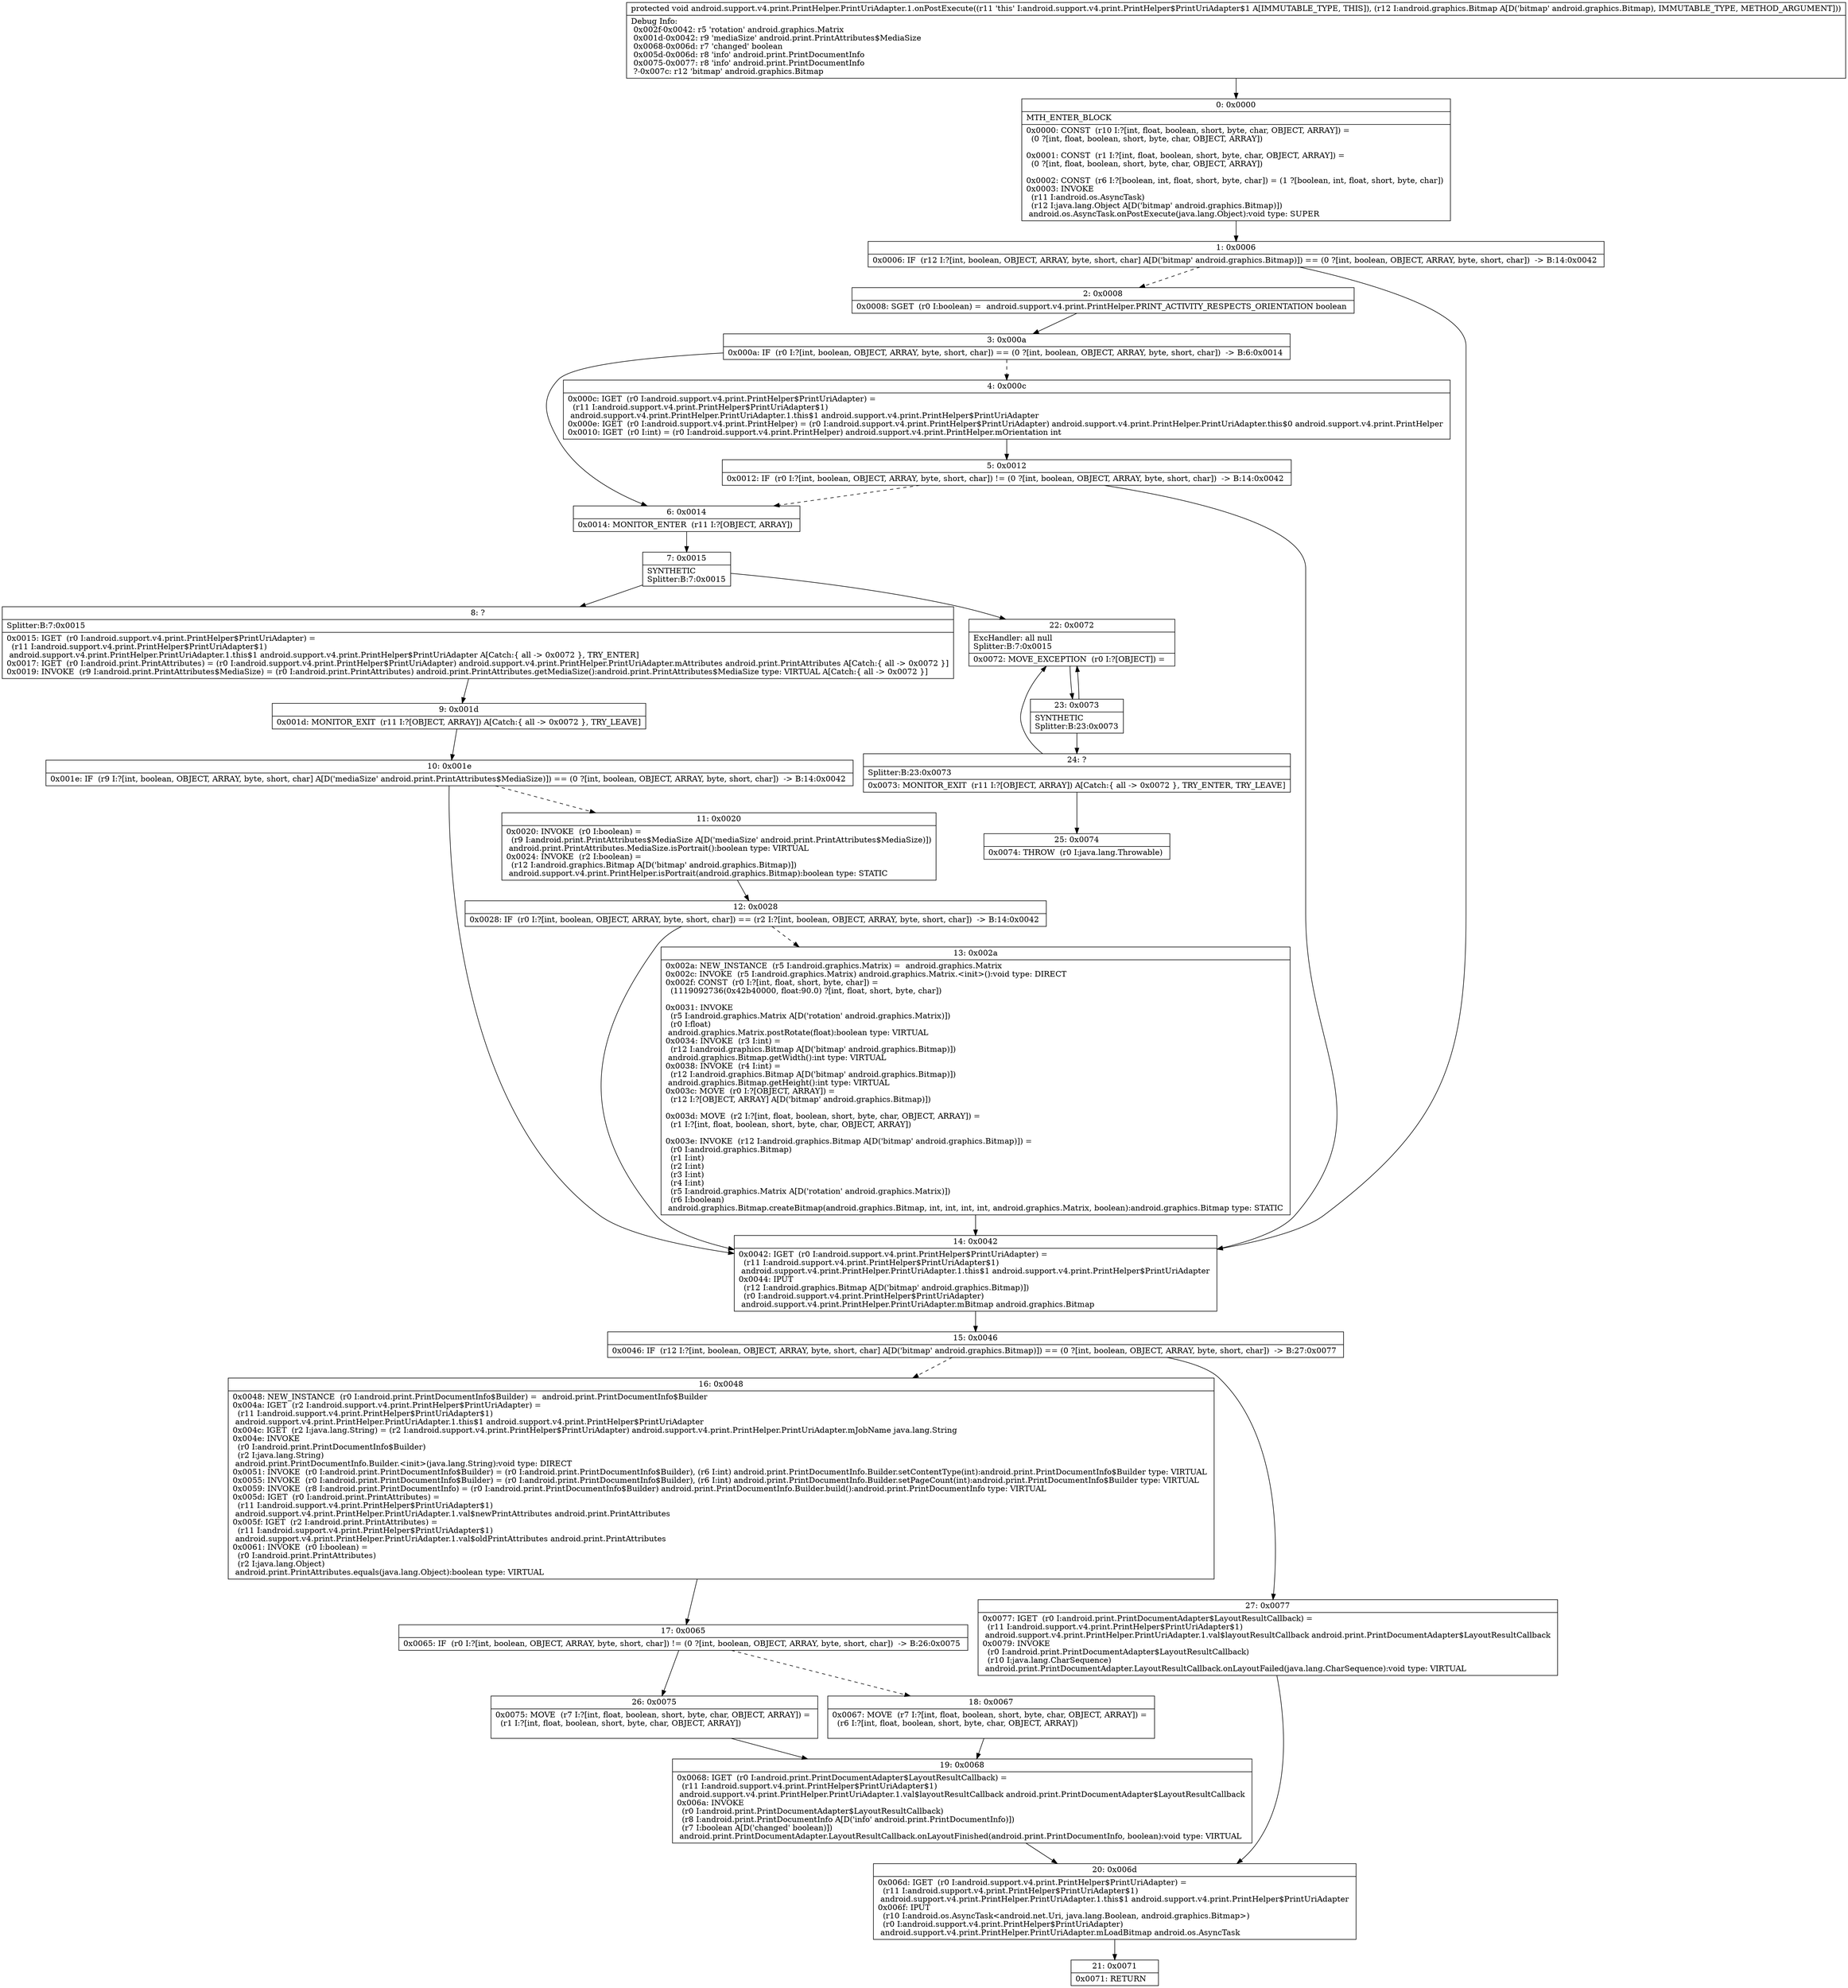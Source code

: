 digraph "CFG forandroid.support.v4.print.PrintHelper.PrintUriAdapter.1.onPostExecute(Landroid\/graphics\/Bitmap;)V" {
Node_0 [shape=record,label="{0\:\ 0x0000|MTH_ENTER_BLOCK\l|0x0000: CONST  (r10 I:?[int, float, boolean, short, byte, char, OBJECT, ARRAY]) = \l  (0 ?[int, float, boolean, short, byte, char, OBJECT, ARRAY])\l \l0x0001: CONST  (r1 I:?[int, float, boolean, short, byte, char, OBJECT, ARRAY]) = \l  (0 ?[int, float, boolean, short, byte, char, OBJECT, ARRAY])\l \l0x0002: CONST  (r6 I:?[boolean, int, float, short, byte, char]) = (1 ?[boolean, int, float, short, byte, char]) \l0x0003: INVOKE  \l  (r11 I:android.os.AsyncTask)\l  (r12 I:java.lang.Object A[D('bitmap' android.graphics.Bitmap)])\l android.os.AsyncTask.onPostExecute(java.lang.Object):void type: SUPER \l}"];
Node_1 [shape=record,label="{1\:\ 0x0006|0x0006: IF  (r12 I:?[int, boolean, OBJECT, ARRAY, byte, short, char] A[D('bitmap' android.graphics.Bitmap)]) == (0 ?[int, boolean, OBJECT, ARRAY, byte, short, char])  \-\> B:14:0x0042 \l}"];
Node_2 [shape=record,label="{2\:\ 0x0008|0x0008: SGET  (r0 I:boolean) =  android.support.v4.print.PrintHelper.PRINT_ACTIVITY_RESPECTS_ORIENTATION boolean \l}"];
Node_3 [shape=record,label="{3\:\ 0x000a|0x000a: IF  (r0 I:?[int, boolean, OBJECT, ARRAY, byte, short, char]) == (0 ?[int, boolean, OBJECT, ARRAY, byte, short, char])  \-\> B:6:0x0014 \l}"];
Node_4 [shape=record,label="{4\:\ 0x000c|0x000c: IGET  (r0 I:android.support.v4.print.PrintHelper$PrintUriAdapter) = \l  (r11 I:android.support.v4.print.PrintHelper$PrintUriAdapter$1)\l android.support.v4.print.PrintHelper.PrintUriAdapter.1.this$1 android.support.v4.print.PrintHelper$PrintUriAdapter \l0x000e: IGET  (r0 I:android.support.v4.print.PrintHelper) = (r0 I:android.support.v4.print.PrintHelper$PrintUriAdapter) android.support.v4.print.PrintHelper.PrintUriAdapter.this$0 android.support.v4.print.PrintHelper \l0x0010: IGET  (r0 I:int) = (r0 I:android.support.v4.print.PrintHelper) android.support.v4.print.PrintHelper.mOrientation int \l}"];
Node_5 [shape=record,label="{5\:\ 0x0012|0x0012: IF  (r0 I:?[int, boolean, OBJECT, ARRAY, byte, short, char]) != (0 ?[int, boolean, OBJECT, ARRAY, byte, short, char])  \-\> B:14:0x0042 \l}"];
Node_6 [shape=record,label="{6\:\ 0x0014|0x0014: MONITOR_ENTER  (r11 I:?[OBJECT, ARRAY]) \l}"];
Node_7 [shape=record,label="{7\:\ 0x0015|SYNTHETIC\lSplitter:B:7:0x0015\l}"];
Node_8 [shape=record,label="{8\:\ ?|Splitter:B:7:0x0015\l|0x0015: IGET  (r0 I:android.support.v4.print.PrintHelper$PrintUriAdapter) = \l  (r11 I:android.support.v4.print.PrintHelper$PrintUriAdapter$1)\l android.support.v4.print.PrintHelper.PrintUriAdapter.1.this$1 android.support.v4.print.PrintHelper$PrintUriAdapter A[Catch:\{ all \-\> 0x0072 \}, TRY_ENTER]\l0x0017: IGET  (r0 I:android.print.PrintAttributes) = (r0 I:android.support.v4.print.PrintHelper$PrintUriAdapter) android.support.v4.print.PrintHelper.PrintUriAdapter.mAttributes android.print.PrintAttributes A[Catch:\{ all \-\> 0x0072 \}]\l0x0019: INVOKE  (r9 I:android.print.PrintAttributes$MediaSize) = (r0 I:android.print.PrintAttributes) android.print.PrintAttributes.getMediaSize():android.print.PrintAttributes$MediaSize type: VIRTUAL A[Catch:\{ all \-\> 0x0072 \}]\l}"];
Node_9 [shape=record,label="{9\:\ 0x001d|0x001d: MONITOR_EXIT  (r11 I:?[OBJECT, ARRAY]) A[Catch:\{ all \-\> 0x0072 \}, TRY_LEAVE]\l}"];
Node_10 [shape=record,label="{10\:\ 0x001e|0x001e: IF  (r9 I:?[int, boolean, OBJECT, ARRAY, byte, short, char] A[D('mediaSize' android.print.PrintAttributes$MediaSize)]) == (0 ?[int, boolean, OBJECT, ARRAY, byte, short, char])  \-\> B:14:0x0042 \l}"];
Node_11 [shape=record,label="{11\:\ 0x0020|0x0020: INVOKE  (r0 I:boolean) = \l  (r9 I:android.print.PrintAttributes$MediaSize A[D('mediaSize' android.print.PrintAttributes$MediaSize)])\l android.print.PrintAttributes.MediaSize.isPortrait():boolean type: VIRTUAL \l0x0024: INVOKE  (r2 I:boolean) = \l  (r12 I:android.graphics.Bitmap A[D('bitmap' android.graphics.Bitmap)])\l android.support.v4.print.PrintHelper.isPortrait(android.graphics.Bitmap):boolean type: STATIC \l}"];
Node_12 [shape=record,label="{12\:\ 0x0028|0x0028: IF  (r0 I:?[int, boolean, OBJECT, ARRAY, byte, short, char]) == (r2 I:?[int, boolean, OBJECT, ARRAY, byte, short, char])  \-\> B:14:0x0042 \l}"];
Node_13 [shape=record,label="{13\:\ 0x002a|0x002a: NEW_INSTANCE  (r5 I:android.graphics.Matrix) =  android.graphics.Matrix \l0x002c: INVOKE  (r5 I:android.graphics.Matrix) android.graphics.Matrix.\<init\>():void type: DIRECT \l0x002f: CONST  (r0 I:?[int, float, short, byte, char]) = \l  (1119092736(0x42b40000, float:90.0) ?[int, float, short, byte, char])\l \l0x0031: INVOKE  \l  (r5 I:android.graphics.Matrix A[D('rotation' android.graphics.Matrix)])\l  (r0 I:float)\l android.graphics.Matrix.postRotate(float):boolean type: VIRTUAL \l0x0034: INVOKE  (r3 I:int) = \l  (r12 I:android.graphics.Bitmap A[D('bitmap' android.graphics.Bitmap)])\l android.graphics.Bitmap.getWidth():int type: VIRTUAL \l0x0038: INVOKE  (r4 I:int) = \l  (r12 I:android.graphics.Bitmap A[D('bitmap' android.graphics.Bitmap)])\l android.graphics.Bitmap.getHeight():int type: VIRTUAL \l0x003c: MOVE  (r0 I:?[OBJECT, ARRAY]) = \l  (r12 I:?[OBJECT, ARRAY] A[D('bitmap' android.graphics.Bitmap)])\l \l0x003d: MOVE  (r2 I:?[int, float, boolean, short, byte, char, OBJECT, ARRAY]) = \l  (r1 I:?[int, float, boolean, short, byte, char, OBJECT, ARRAY])\l \l0x003e: INVOKE  (r12 I:android.graphics.Bitmap A[D('bitmap' android.graphics.Bitmap)]) = \l  (r0 I:android.graphics.Bitmap)\l  (r1 I:int)\l  (r2 I:int)\l  (r3 I:int)\l  (r4 I:int)\l  (r5 I:android.graphics.Matrix A[D('rotation' android.graphics.Matrix)])\l  (r6 I:boolean)\l android.graphics.Bitmap.createBitmap(android.graphics.Bitmap, int, int, int, int, android.graphics.Matrix, boolean):android.graphics.Bitmap type: STATIC \l}"];
Node_14 [shape=record,label="{14\:\ 0x0042|0x0042: IGET  (r0 I:android.support.v4.print.PrintHelper$PrintUriAdapter) = \l  (r11 I:android.support.v4.print.PrintHelper$PrintUriAdapter$1)\l android.support.v4.print.PrintHelper.PrintUriAdapter.1.this$1 android.support.v4.print.PrintHelper$PrintUriAdapter \l0x0044: IPUT  \l  (r12 I:android.graphics.Bitmap A[D('bitmap' android.graphics.Bitmap)])\l  (r0 I:android.support.v4.print.PrintHelper$PrintUriAdapter)\l android.support.v4.print.PrintHelper.PrintUriAdapter.mBitmap android.graphics.Bitmap \l}"];
Node_15 [shape=record,label="{15\:\ 0x0046|0x0046: IF  (r12 I:?[int, boolean, OBJECT, ARRAY, byte, short, char] A[D('bitmap' android.graphics.Bitmap)]) == (0 ?[int, boolean, OBJECT, ARRAY, byte, short, char])  \-\> B:27:0x0077 \l}"];
Node_16 [shape=record,label="{16\:\ 0x0048|0x0048: NEW_INSTANCE  (r0 I:android.print.PrintDocumentInfo$Builder) =  android.print.PrintDocumentInfo$Builder \l0x004a: IGET  (r2 I:android.support.v4.print.PrintHelper$PrintUriAdapter) = \l  (r11 I:android.support.v4.print.PrintHelper$PrintUriAdapter$1)\l android.support.v4.print.PrintHelper.PrintUriAdapter.1.this$1 android.support.v4.print.PrintHelper$PrintUriAdapter \l0x004c: IGET  (r2 I:java.lang.String) = (r2 I:android.support.v4.print.PrintHelper$PrintUriAdapter) android.support.v4.print.PrintHelper.PrintUriAdapter.mJobName java.lang.String \l0x004e: INVOKE  \l  (r0 I:android.print.PrintDocumentInfo$Builder)\l  (r2 I:java.lang.String)\l android.print.PrintDocumentInfo.Builder.\<init\>(java.lang.String):void type: DIRECT \l0x0051: INVOKE  (r0 I:android.print.PrintDocumentInfo$Builder) = (r0 I:android.print.PrintDocumentInfo$Builder), (r6 I:int) android.print.PrintDocumentInfo.Builder.setContentType(int):android.print.PrintDocumentInfo$Builder type: VIRTUAL \l0x0055: INVOKE  (r0 I:android.print.PrintDocumentInfo$Builder) = (r0 I:android.print.PrintDocumentInfo$Builder), (r6 I:int) android.print.PrintDocumentInfo.Builder.setPageCount(int):android.print.PrintDocumentInfo$Builder type: VIRTUAL \l0x0059: INVOKE  (r8 I:android.print.PrintDocumentInfo) = (r0 I:android.print.PrintDocumentInfo$Builder) android.print.PrintDocumentInfo.Builder.build():android.print.PrintDocumentInfo type: VIRTUAL \l0x005d: IGET  (r0 I:android.print.PrintAttributes) = \l  (r11 I:android.support.v4.print.PrintHelper$PrintUriAdapter$1)\l android.support.v4.print.PrintHelper.PrintUriAdapter.1.val$newPrintAttributes android.print.PrintAttributes \l0x005f: IGET  (r2 I:android.print.PrintAttributes) = \l  (r11 I:android.support.v4.print.PrintHelper$PrintUriAdapter$1)\l android.support.v4.print.PrintHelper.PrintUriAdapter.1.val$oldPrintAttributes android.print.PrintAttributes \l0x0061: INVOKE  (r0 I:boolean) = \l  (r0 I:android.print.PrintAttributes)\l  (r2 I:java.lang.Object)\l android.print.PrintAttributes.equals(java.lang.Object):boolean type: VIRTUAL \l}"];
Node_17 [shape=record,label="{17\:\ 0x0065|0x0065: IF  (r0 I:?[int, boolean, OBJECT, ARRAY, byte, short, char]) != (0 ?[int, boolean, OBJECT, ARRAY, byte, short, char])  \-\> B:26:0x0075 \l}"];
Node_18 [shape=record,label="{18\:\ 0x0067|0x0067: MOVE  (r7 I:?[int, float, boolean, short, byte, char, OBJECT, ARRAY]) = \l  (r6 I:?[int, float, boolean, short, byte, char, OBJECT, ARRAY])\l \l}"];
Node_19 [shape=record,label="{19\:\ 0x0068|0x0068: IGET  (r0 I:android.print.PrintDocumentAdapter$LayoutResultCallback) = \l  (r11 I:android.support.v4.print.PrintHelper$PrintUriAdapter$1)\l android.support.v4.print.PrintHelper.PrintUriAdapter.1.val$layoutResultCallback android.print.PrintDocumentAdapter$LayoutResultCallback \l0x006a: INVOKE  \l  (r0 I:android.print.PrintDocumentAdapter$LayoutResultCallback)\l  (r8 I:android.print.PrintDocumentInfo A[D('info' android.print.PrintDocumentInfo)])\l  (r7 I:boolean A[D('changed' boolean)])\l android.print.PrintDocumentAdapter.LayoutResultCallback.onLayoutFinished(android.print.PrintDocumentInfo, boolean):void type: VIRTUAL \l}"];
Node_20 [shape=record,label="{20\:\ 0x006d|0x006d: IGET  (r0 I:android.support.v4.print.PrintHelper$PrintUriAdapter) = \l  (r11 I:android.support.v4.print.PrintHelper$PrintUriAdapter$1)\l android.support.v4.print.PrintHelper.PrintUriAdapter.1.this$1 android.support.v4.print.PrintHelper$PrintUriAdapter \l0x006f: IPUT  \l  (r10 I:android.os.AsyncTask\<android.net.Uri, java.lang.Boolean, android.graphics.Bitmap\>)\l  (r0 I:android.support.v4.print.PrintHelper$PrintUriAdapter)\l android.support.v4.print.PrintHelper.PrintUriAdapter.mLoadBitmap android.os.AsyncTask \l}"];
Node_21 [shape=record,label="{21\:\ 0x0071|0x0071: RETURN   \l}"];
Node_22 [shape=record,label="{22\:\ 0x0072|ExcHandler: all null\lSplitter:B:7:0x0015\l|0x0072: MOVE_EXCEPTION  (r0 I:?[OBJECT]) =  \l}"];
Node_23 [shape=record,label="{23\:\ 0x0073|SYNTHETIC\lSplitter:B:23:0x0073\l}"];
Node_24 [shape=record,label="{24\:\ ?|Splitter:B:23:0x0073\l|0x0073: MONITOR_EXIT  (r11 I:?[OBJECT, ARRAY]) A[Catch:\{ all \-\> 0x0072 \}, TRY_ENTER, TRY_LEAVE]\l}"];
Node_25 [shape=record,label="{25\:\ 0x0074|0x0074: THROW  (r0 I:java.lang.Throwable) \l}"];
Node_26 [shape=record,label="{26\:\ 0x0075|0x0075: MOVE  (r7 I:?[int, float, boolean, short, byte, char, OBJECT, ARRAY]) = \l  (r1 I:?[int, float, boolean, short, byte, char, OBJECT, ARRAY])\l \l}"];
Node_27 [shape=record,label="{27\:\ 0x0077|0x0077: IGET  (r0 I:android.print.PrintDocumentAdapter$LayoutResultCallback) = \l  (r11 I:android.support.v4.print.PrintHelper$PrintUriAdapter$1)\l android.support.v4.print.PrintHelper.PrintUriAdapter.1.val$layoutResultCallback android.print.PrintDocumentAdapter$LayoutResultCallback \l0x0079: INVOKE  \l  (r0 I:android.print.PrintDocumentAdapter$LayoutResultCallback)\l  (r10 I:java.lang.CharSequence)\l android.print.PrintDocumentAdapter.LayoutResultCallback.onLayoutFailed(java.lang.CharSequence):void type: VIRTUAL \l}"];
MethodNode[shape=record,label="{protected void android.support.v4.print.PrintHelper.PrintUriAdapter.1.onPostExecute((r11 'this' I:android.support.v4.print.PrintHelper$PrintUriAdapter$1 A[IMMUTABLE_TYPE, THIS]), (r12 I:android.graphics.Bitmap A[D('bitmap' android.graphics.Bitmap), IMMUTABLE_TYPE, METHOD_ARGUMENT]))  | Debug Info:\l  0x002f\-0x0042: r5 'rotation' android.graphics.Matrix\l  0x001d\-0x0042: r9 'mediaSize' android.print.PrintAttributes$MediaSize\l  0x0068\-0x006d: r7 'changed' boolean\l  0x005d\-0x006d: r8 'info' android.print.PrintDocumentInfo\l  0x0075\-0x0077: r8 'info' android.print.PrintDocumentInfo\l  ?\-0x007c: r12 'bitmap' android.graphics.Bitmap\l}"];
MethodNode -> Node_0;
Node_0 -> Node_1;
Node_1 -> Node_2[style=dashed];
Node_1 -> Node_14;
Node_2 -> Node_3;
Node_3 -> Node_4[style=dashed];
Node_3 -> Node_6;
Node_4 -> Node_5;
Node_5 -> Node_6[style=dashed];
Node_5 -> Node_14;
Node_6 -> Node_7;
Node_7 -> Node_8;
Node_7 -> Node_22;
Node_8 -> Node_9;
Node_9 -> Node_10;
Node_10 -> Node_11[style=dashed];
Node_10 -> Node_14;
Node_11 -> Node_12;
Node_12 -> Node_13[style=dashed];
Node_12 -> Node_14;
Node_13 -> Node_14;
Node_14 -> Node_15;
Node_15 -> Node_16[style=dashed];
Node_15 -> Node_27;
Node_16 -> Node_17;
Node_17 -> Node_18[style=dashed];
Node_17 -> Node_26;
Node_18 -> Node_19;
Node_19 -> Node_20;
Node_20 -> Node_21;
Node_22 -> Node_23;
Node_23 -> Node_24;
Node_23 -> Node_22;
Node_24 -> Node_25;
Node_24 -> Node_22;
Node_26 -> Node_19;
Node_27 -> Node_20;
}

